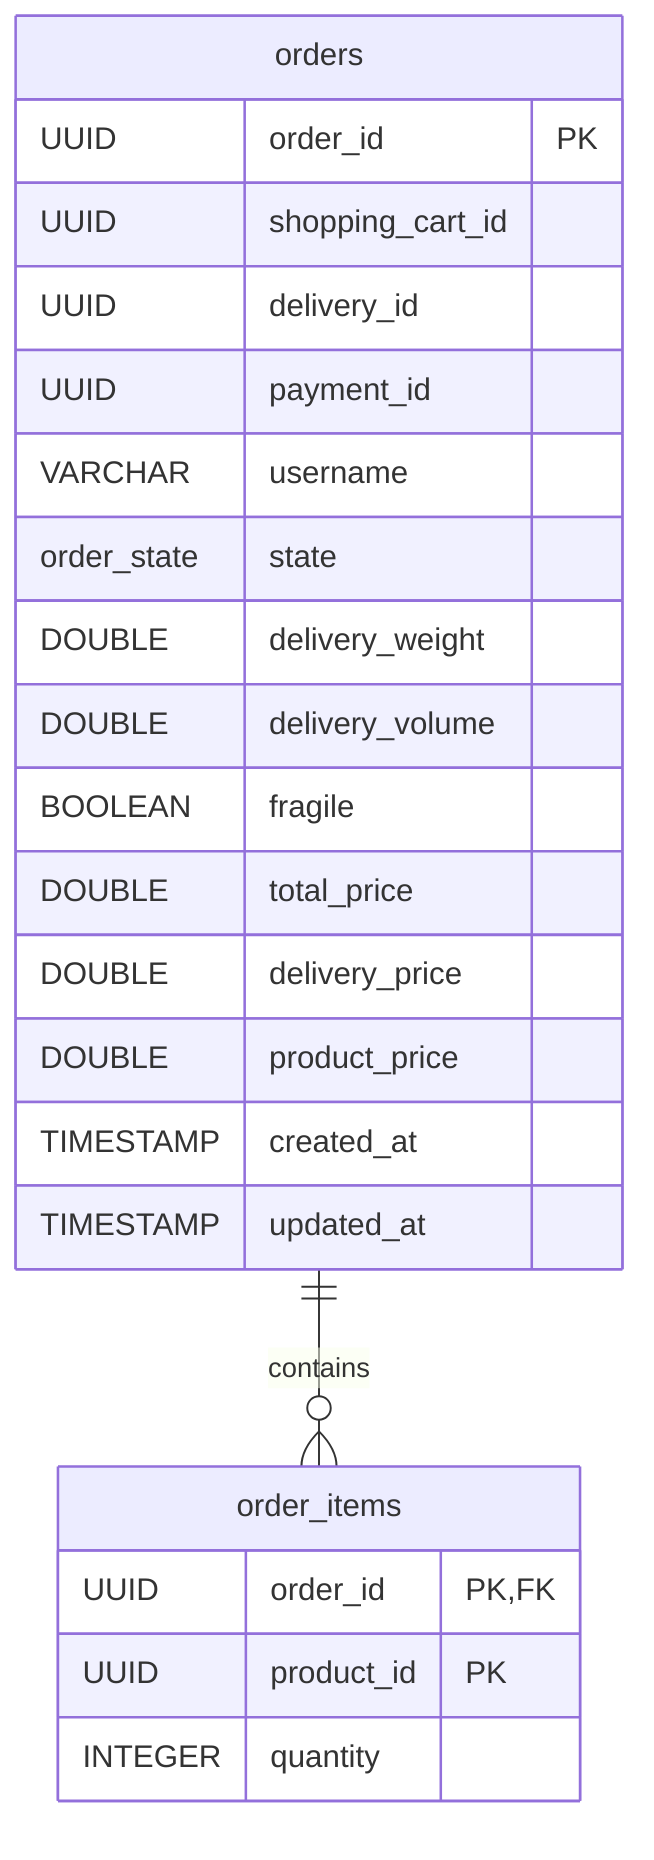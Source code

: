 erDiagram
    orders ||--o{ order_items : contains
    
    orders {
        UUID order_id PK
        UUID shopping_cart_id
        UUID delivery_id
        UUID payment_id
        VARCHAR username
        order_state state
        DOUBLE delivery_weight
        DOUBLE delivery_volume
        BOOLEAN fragile
        DOUBLE total_price
        DOUBLE delivery_price
        DOUBLE product_price
        TIMESTAMP created_at
        TIMESTAMP updated_at
    }
    
    order_items {
        UUID order_id PK,FK
        UUID product_id PK
        INTEGER quantity
    }